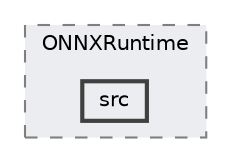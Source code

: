 digraph "addons/ONNXRuntime/src"
{
 // LATEX_PDF_SIZE
  bgcolor="transparent";
  edge [fontname=Helvetica,fontsize=10,labelfontname=Helvetica,labelfontsize=10];
  node [fontname=Helvetica,fontsize=10,shape=box,height=0.2,width=0.4];
  compound=true
  subgraph clusterdir_07c81203795ae4b092cd84065b2373bb {
    graph [ bgcolor="#ecedf0", pencolor="grey50", label="ONNXRuntime", fontname=Helvetica,fontsize=10 style="filled,dashed", URL="dir_07c81203795ae4b092cd84065b2373bb.html",tooltip=""]
  dir_76cc8aa98929073362273945134e215e [label="src", fillcolor="#ecedf0", color="grey25", style="filled,bold", URL="dir_76cc8aa98929073362273945134e215e.html",tooltip=""];
  }
}
